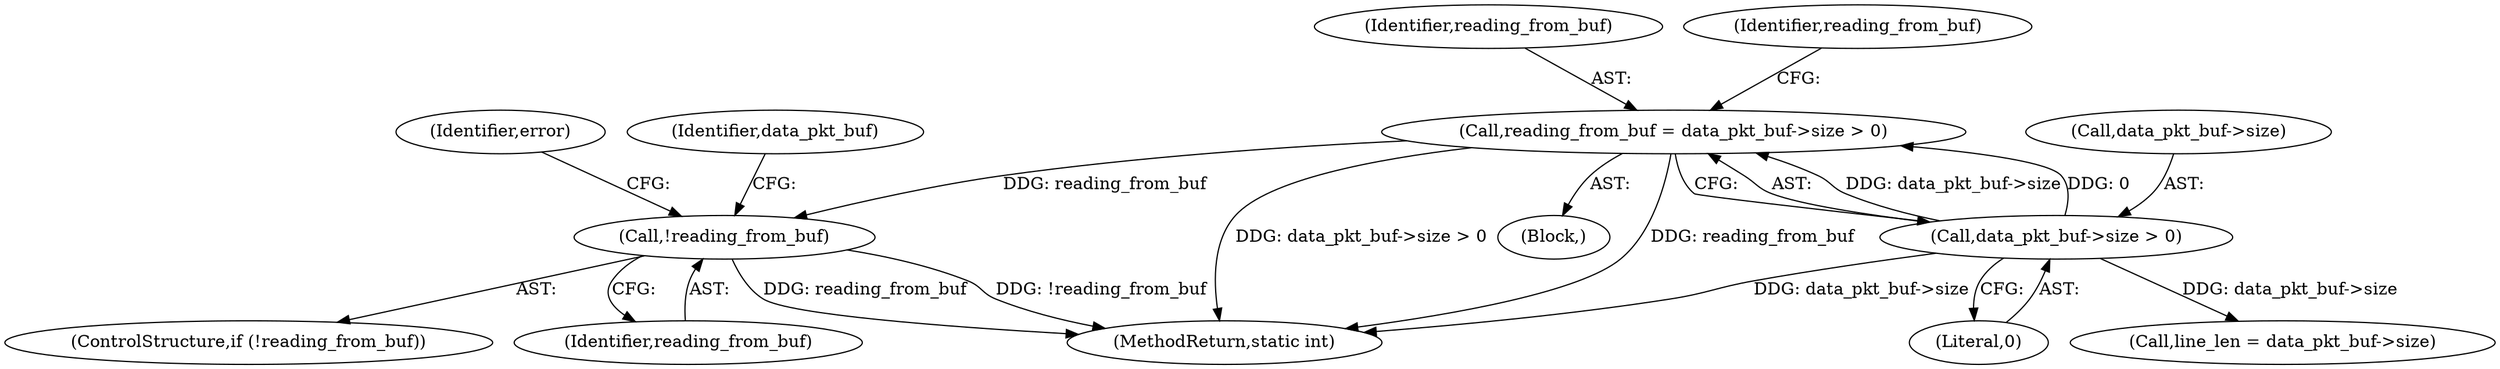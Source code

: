 digraph "0_libgit2_84d30d569ada986f3eef527cbdb932643c2dd037@API" {
"1000175" [label="(Call,!reading_from_buf)"];
"1000115" [label="(Call,reading_from_buf = data_pkt_buf->size > 0)"];
"1000117" [label="(Call,data_pkt_buf->size > 0)"];
"1000116" [label="(Identifier,reading_from_buf)"];
"1000117" [label="(Call,data_pkt_buf->size > 0)"];
"1000121" [label="(Literal,0)"];
"1000175" [label="(Call,!reading_from_buf)"];
"1000138" [label="(Call,line_len = data_pkt_buf->size)"];
"1000182" [label="(Identifier,error)"];
"1000178" [label="(Identifier,data_pkt_buf)"];
"1000123" [label="(Identifier,reading_from_buf)"];
"1000174" [label="(ControlStructure,if (!reading_from_buf))"];
"1000115" [label="(Call,reading_from_buf = data_pkt_buf->size > 0)"];
"1000176" [label="(Identifier,reading_from_buf)"];
"1000118" [label="(Call,data_pkt_buf->size)"];
"1000231" [label="(MethodReturn,static int)"];
"1000108" [label="(Block,)"];
"1000175" -> "1000174"  [label="AST: "];
"1000175" -> "1000176"  [label="CFG: "];
"1000176" -> "1000175"  [label="AST: "];
"1000178" -> "1000175"  [label="CFG: "];
"1000182" -> "1000175"  [label="CFG: "];
"1000175" -> "1000231"  [label="DDG: reading_from_buf"];
"1000175" -> "1000231"  [label="DDG: !reading_from_buf"];
"1000115" -> "1000175"  [label="DDG: reading_from_buf"];
"1000115" -> "1000108"  [label="AST: "];
"1000115" -> "1000117"  [label="CFG: "];
"1000116" -> "1000115"  [label="AST: "];
"1000117" -> "1000115"  [label="AST: "];
"1000123" -> "1000115"  [label="CFG: "];
"1000115" -> "1000231"  [label="DDG: data_pkt_buf->size > 0"];
"1000115" -> "1000231"  [label="DDG: reading_from_buf"];
"1000117" -> "1000115"  [label="DDG: data_pkt_buf->size"];
"1000117" -> "1000115"  [label="DDG: 0"];
"1000117" -> "1000121"  [label="CFG: "];
"1000118" -> "1000117"  [label="AST: "];
"1000121" -> "1000117"  [label="AST: "];
"1000117" -> "1000231"  [label="DDG: data_pkt_buf->size"];
"1000117" -> "1000138"  [label="DDG: data_pkt_buf->size"];
}
